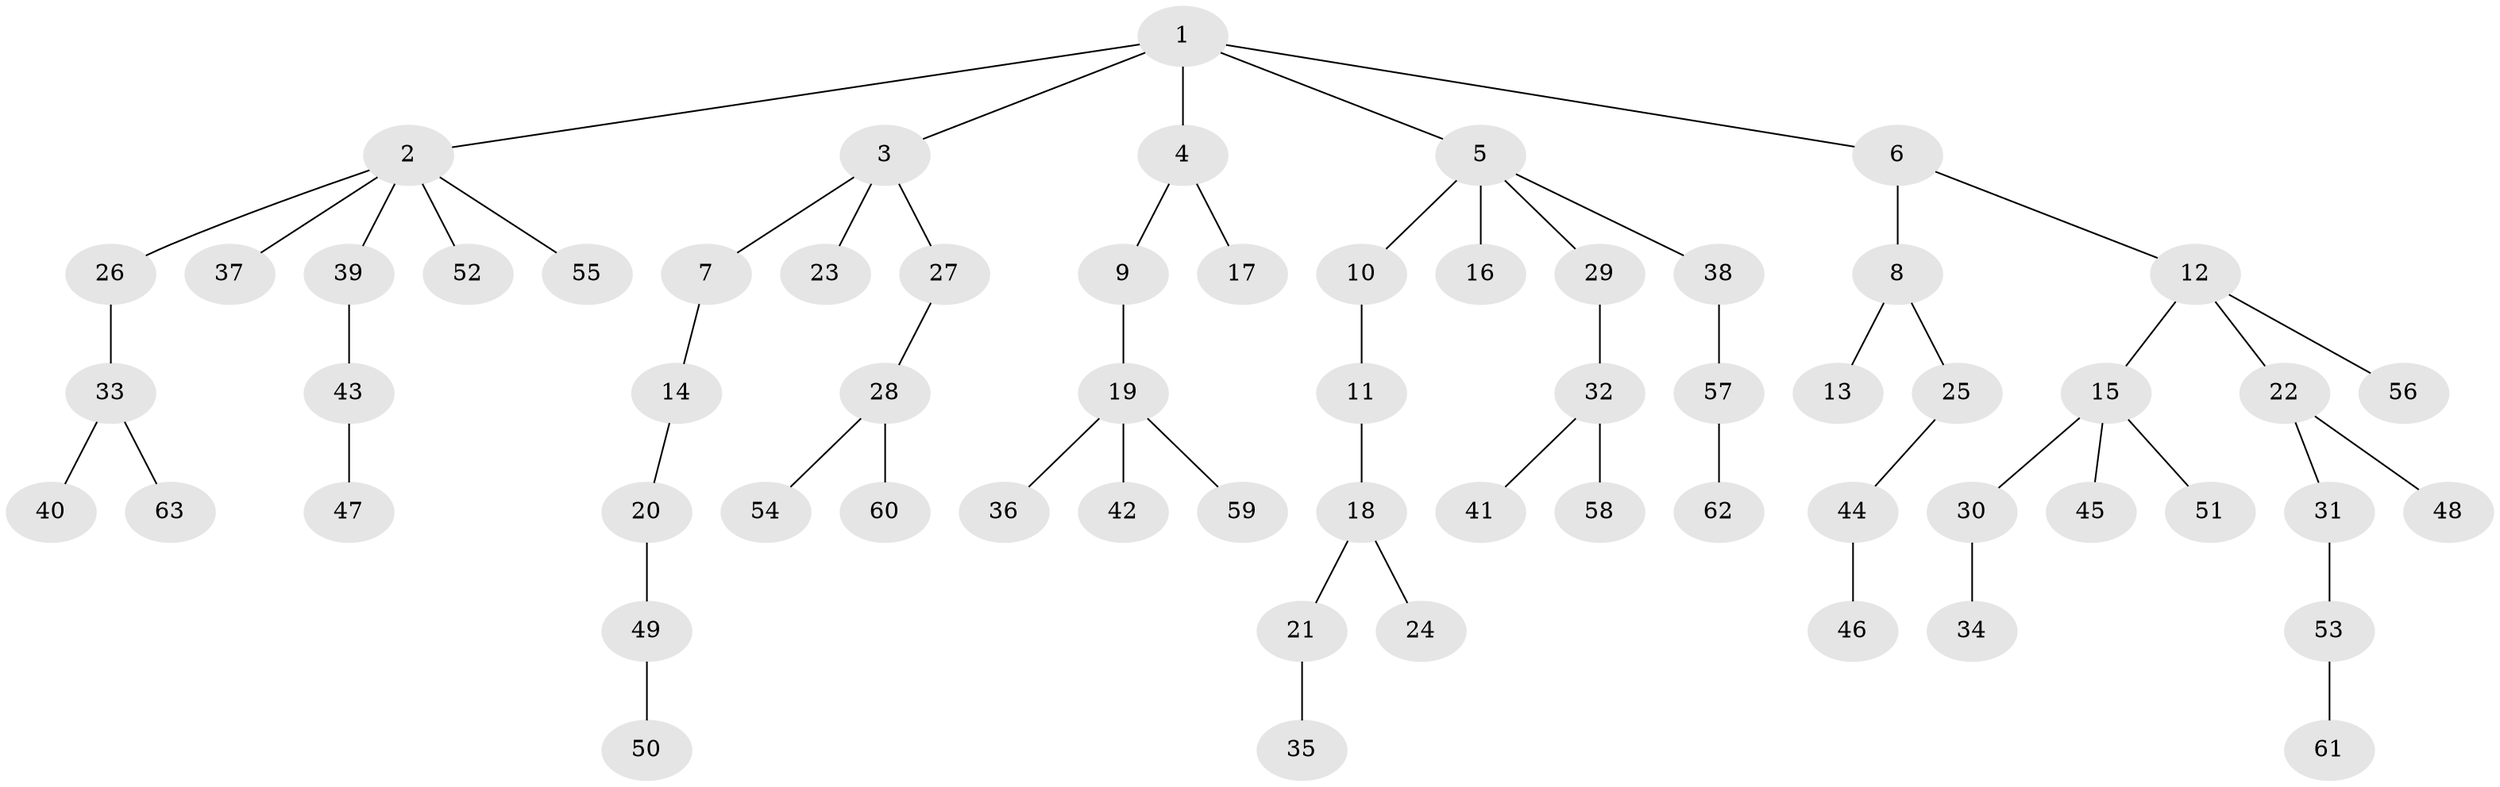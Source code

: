 // coarse degree distribution, {8: 0.023809523809523808, 5: 0.047619047619047616, 3: 0.11904761904761904, 2: 0.35714285714285715, 1: 0.4523809523809524}
// Generated by graph-tools (version 1.1) at 2025/24/03/03/25 07:24:08]
// undirected, 63 vertices, 62 edges
graph export_dot {
graph [start="1"]
  node [color=gray90,style=filled];
  1;
  2;
  3;
  4;
  5;
  6;
  7;
  8;
  9;
  10;
  11;
  12;
  13;
  14;
  15;
  16;
  17;
  18;
  19;
  20;
  21;
  22;
  23;
  24;
  25;
  26;
  27;
  28;
  29;
  30;
  31;
  32;
  33;
  34;
  35;
  36;
  37;
  38;
  39;
  40;
  41;
  42;
  43;
  44;
  45;
  46;
  47;
  48;
  49;
  50;
  51;
  52;
  53;
  54;
  55;
  56;
  57;
  58;
  59;
  60;
  61;
  62;
  63;
  1 -- 2;
  1 -- 3;
  1 -- 4;
  1 -- 5;
  1 -- 6;
  2 -- 26;
  2 -- 37;
  2 -- 39;
  2 -- 52;
  2 -- 55;
  3 -- 7;
  3 -- 23;
  3 -- 27;
  4 -- 9;
  4 -- 17;
  5 -- 10;
  5 -- 16;
  5 -- 29;
  5 -- 38;
  6 -- 8;
  6 -- 12;
  7 -- 14;
  8 -- 13;
  8 -- 25;
  9 -- 19;
  10 -- 11;
  11 -- 18;
  12 -- 15;
  12 -- 22;
  12 -- 56;
  14 -- 20;
  15 -- 30;
  15 -- 45;
  15 -- 51;
  18 -- 21;
  18 -- 24;
  19 -- 36;
  19 -- 42;
  19 -- 59;
  20 -- 49;
  21 -- 35;
  22 -- 31;
  22 -- 48;
  25 -- 44;
  26 -- 33;
  27 -- 28;
  28 -- 54;
  28 -- 60;
  29 -- 32;
  30 -- 34;
  31 -- 53;
  32 -- 41;
  32 -- 58;
  33 -- 40;
  33 -- 63;
  38 -- 57;
  39 -- 43;
  43 -- 47;
  44 -- 46;
  49 -- 50;
  53 -- 61;
  57 -- 62;
}
